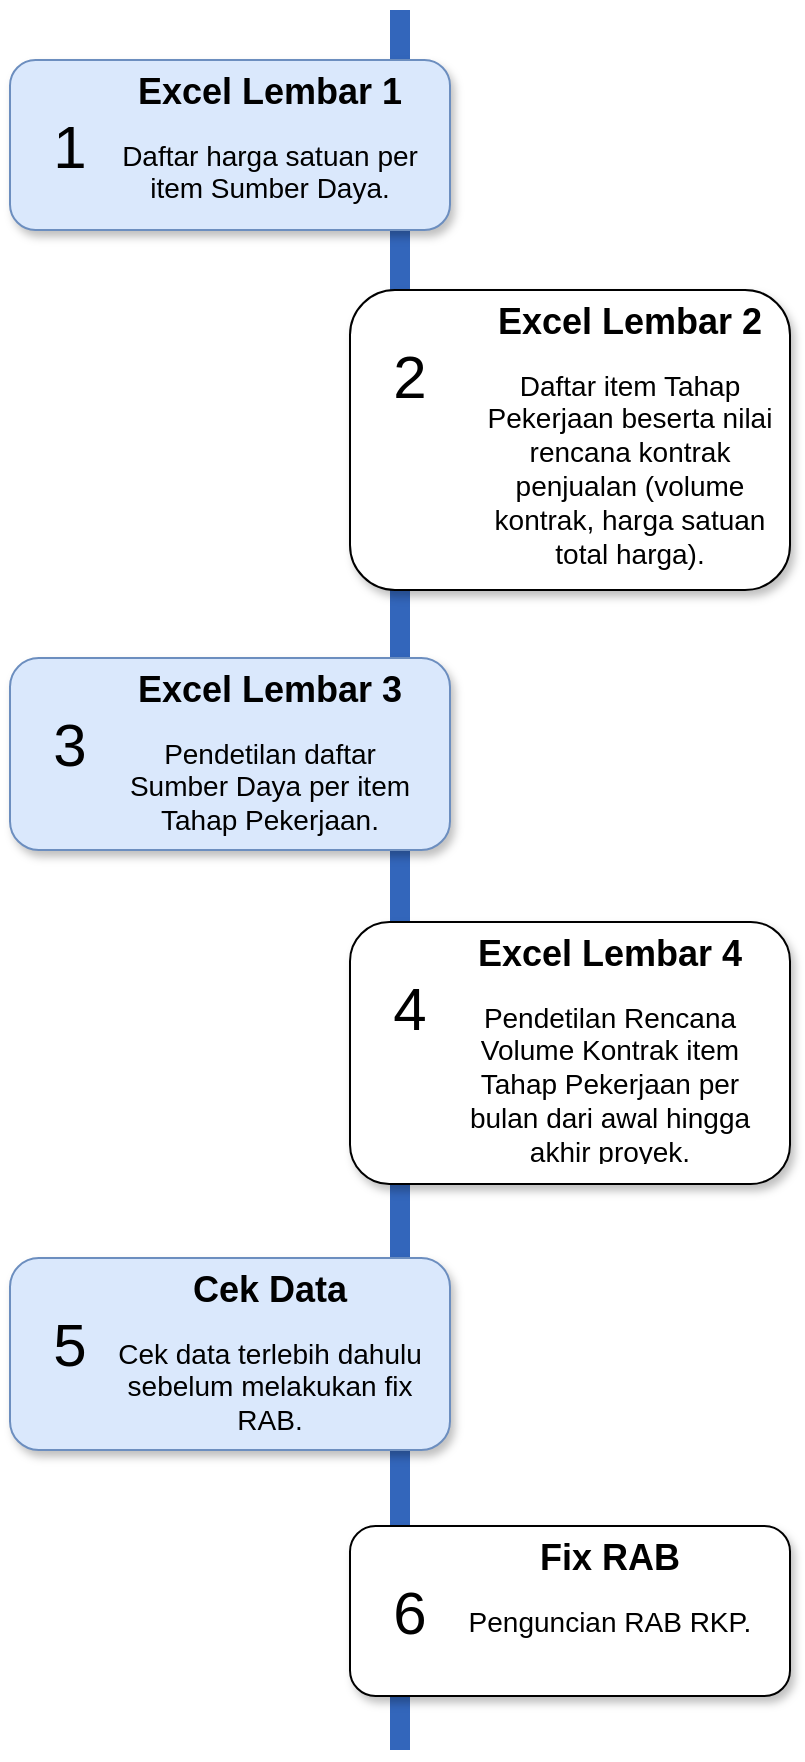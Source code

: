 <mxfile version="12.3.9" type="device" pages="1"><diagram name="Page-1" id="fbcf5db9-b524-4cd4-e4f3-379dc89c3999"><mxGraphModel dx="1422" dy="791" grid="1" gridSize="10" guides="1" tooltips="1" connect="1" arrows="1" fold="1" page="1" pageScale="1" pageWidth="850" pageHeight="1100" background="#ffffff" math="0" shadow="0"><root><mxCell id="0"/><mxCell id="1" parent="0"/><mxCell id="2a0f93b5c73ef8e7-1" value="" style="line;strokeWidth=10;direction=south;html=1;fillColor=none;fontSize=13;fontColor=#000000;align=center;strokeColor=#3366BB;" parent="1" vertex="1"><mxGeometry x="360" y="110" width="10" height="870" as="geometry"/></mxCell><mxCell id="2a0f93b5c73ef8e7-2" value="" style="rounded=1;whiteSpace=wrap;html=1;strokeColor=#6c8ebf;strokeWidth=1;fillColor=#dae8fc;fontSize=13;align=center;gradientDirection=east;verticalAlign=top;shadow=1;" parent="1" vertex="1"><mxGeometry x="170" y="135" width="220" height="85" as="geometry"/></mxCell><mxCell id="2a0f93b5c73ef8e7-3" value="1" style="text;html=1;strokeColor=none;fillColor=none;align=center;verticalAlign=middle;whiteSpace=wrap;fontSize=30;fontColor=#000000;" parent="1" vertex="1"><mxGeometry x="180" y="168" width="40" height="20" as="geometry"/></mxCell><mxCell id="2a0f93b5c73ef8e7-4" value="" style="rounded=1;whiteSpace=wrap;html=1;strokeWidth=1;fontSize=13;align=center;gradientDirection=east;verticalAlign=top;shadow=1;" parent="1" vertex="1"><mxGeometry x="340" y="250" width="220" height="150" as="geometry"/></mxCell><mxCell id="2a0f93b5c73ef8e7-5" value="2" style="text;html=1;strokeColor=none;fillColor=none;align=center;verticalAlign=middle;whiteSpace=wrap;fontSize=30;fontColor=#000000;" parent="1" vertex="1"><mxGeometry x="350" y="283" width="40" height="20" as="geometry"/></mxCell><mxCell id="2a0f93b5c73ef8e7-6" value="" style="rounded=1;whiteSpace=wrap;html=1;strokeColor=#6c8ebf;strokeWidth=1;fillColor=#dae8fc;fontSize=13;align=center;gradientDirection=east;verticalAlign=top;shadow=1;" parent="1" vertex="1"><mxGeometry x="170" y="434" width="220" height="96" as="geometry"/></mxCell><mxCell id="2a0f93b5c73ef8e7-7" value="3" style="text;html=1;strokeColor=none;fillColor=none;align=center;verticalAlign=middle;whiteSpace=wrap;fontSize=30;fontColor=#000000;" parent="1" vertex="1"><mxGeometry x="180" y="467" width="40" height="20" as="geometry"/></mxCell><mxCell id="2a0f93b5c73ef8e7-8" value="" style="rounded=1;whiteSpace=wrap;html=1;strokeWidth=1;fontSize=13;align=center;gradientDirection=east;verticalAlign=top;shadow=1;" parent="1" vertex="1"><mxGeometry x="340" y="566" width="220" height="131" as="geometry"/></mxCell><mxCell id="2a0f93b5c73ef8e7-9" value="4" style="text;html=1;strokeColor=none;fillColor=none;align=center;verticalAlign=middle;whiteSpace=wrap;fontSize=30;fontColor=#000000;" parent="1" vertex="1"><mxGeometry x="350" y="599" width="40" height="20" as="geometry"/></mxCell><mxCell id="2a0f93b5c73ef8e7-10" value="" style="rounded=1;whiteSpace=wrap;html=1;strokeColor=#6c8ebf;strokeWidth=1;fillColor=#dae8fc;fontSize=13;align=center;gradientDirection=east;verticalAlign=top;shadow=1;" parent="1" vertex="1"><mxGeometry x="170" y="734" width="220" height="96" as="geometry"/></mxCell><mxCell id="2a0f93b5c73ef8e7-11" value="5" style="text;html=1;strokeColor=none;fillColor=none;align=center;verticalAlign=middle;whiteSpace=wrap;fontSize=30;fontColor=#000000;" parent="1" vertex="1"><mxGeometry x="180" y="767" width="40" height="20" as="geometry"/></mxCell><mxCell id="2a0f93b5c73ef8e7-12" value="" style="rounded=1;whiteSpace=wrap;html=1;strokeWidth=1;fontSize=13;align=center;gradientDirection=east;verticalAlign=top;shadow=1;" parent="1" vertex="1"><mxGeometry x="340" y="868" width="220" height="85" as="geometry"/></mxCell><mxCell id="2a0f93b5c73ef8e7-13" value="6" style="text;html=1;strokeColor=none;fillColor=none;align=center;verticalAlign=middle;whiteSpace=wrap;fontSize=30;fontColor=#000000;" parent="1" vertex="1"><mxGeometry x="350" y="901" width="40" height="20" as="geometry"/></mxCell><mxCell id="2a0f93b5c73ef8e7-18" value="&lt;h1&gt;Excel Lembar 1&lt;br&gt;&lt;/h1&gt;&lt;p&gt;&lt;font style=&quot;font-size: 14px&quot;&gt;Daftar harga satuan per item Sumber Daya.&lt;/font&gt;&lt;/p&gt;" style="text;html=1;spacing=5;spacingTop=-20;whiteSpace=wrap;overflow=hidden;strokeColor=none;strokeWidth=4;fillColor=none;gradientColor=#007FFF;fontSize=9;fontColor=#000000;align=center;" parent="1" vertex="1"><mxGeometry x="220" y="139" width="160" height="77" as="geometry"/></mxCell><mxCell id="2a0f93b5c73ef8e7-19" value="&lt;h1&gt;Excel Lembar 2&lt;br&gt;&lt;/h1&gt;&lt;p&gt;&lt;font style=&quot;font-size: 14px&quot;&gt;Daftar item Tahap Pekerjaan beserta nilai rencana kontrak penjualan (volume kontrak, harga satuan total harga).&lt;/font&gt;&lt;/p&gt;" style="text;html=1;spacing=5;spacingTop=-20;whiteSpace=wrap;overflow=hidden;strokeColor=none;strokeWidth=4;fillColor=none;gradientColor=#007FFF;fontSize=9;fontColor=#000000;align=center;" parent="1" vertex="1"><mxGeometry x="400" y="254" width="160" height="136" as="geometry"/></mxCell><mxCell id="2a0f93b5c73ef8e7-20" value="&lt;h1&gt;Excel Lembar 3&lt;br&gt;&lt;/h1&gt;&lt;p&gt;&lt;font style=&quot;font-size: 14px&quot;&gt;Pendetilan daftar Sumber Daya per item Tahap Pekerjaan.&lt;/font&gt;&lt;/p&gt;" style="text;html=1;spacing=5;spacingTop=-20;whiteSpace=wrap;overflow=hidden;strokeColor=none;strokeWidth=4;fillColor=none;gradientColor=#007FFF;fontSize=9;fontColor=#000000;align=center;" parent="1" vertex="1"><mxGeometry x="220" y="438" width="160" height="92" as="geometry"/></mxCell><mxCell id="2a0f93b5c73ef8e7-21" value="&lt;h1&gt;Excel Lembar 4&lt;br&gt;&lt;/h1&gt;&lt;p&gt;&lt;font style=&quot;font-size: 14px&quot;&gt;Pendetilan Rencana Volume Kontrak item Tahap Pekerjaan per bulan dari awal hingga akhir proyek.&lt;/font&gt;&lt;/p&gt;" style="text;html=1;spacing=5;spacingTop=-20;whiteSpace=wrap;overflow=hidden;strokeColor=none;strokeWidth=4;fillColor=none;gradientColor=#007FFF;fontSize=9;fontColor=#000000;align=center;" parent="1" vertex="1"><mxGeometry x="390" y="570" width="160" height="117" as="geometry"/></mxCell><mxCell id="2a0f93b5c73ef8e7-22" value="&lt;h1&gt;Cek Data&lt;br&gt;&lt;/h1&gt;&lt;p&gt;&lt;font style=&quot;font-size: 14px&quot;&gt;Cek data terlebih dahulu sebelum melakukan fix RAB.&lt;/font&gt;&lt;/p&gt;" style="text;html=1;spacing=5;spacingTop=-20;whiteSpace=wrap;overflow=hidden;strokeColor=none;strokeWidth=4;fillColor=none;gradientColor=#007FFF;fontSize=9;fontColor=#000000;align=center;" parent="1" vertex="1"><mxGeometry x="220" y="738" width="160" height="92" as="geometry"/></mxCell><mxCell id="2a0f93b5c73ef8e7-23" value="&lt;h1&gt;Fix RAB&lt;br&gt;&lt;/h1&gt;&lt;p&gt;&lt;font style=&quot;font-size: 14px&quot;&gt;Penguncian RAB RKP.&lt;/font&gt;&lt;br&gt;&lt;/p&gt;" style="text;html=1;spacing=5;spacingTop=-20;whiteSpace=wrap;overflow=hidden;strokeColor=none;strokeWidth=4;fillColor=none;gradientColor=#007FFF;fontSize=9;fontColor=#000000;align=center;" parent="1" vertex="1"><mxGeometry x="390" y="872" width="160" height="77" as="geometry"/></mxCell></root></mxGraphModel></diagram></mxfile>